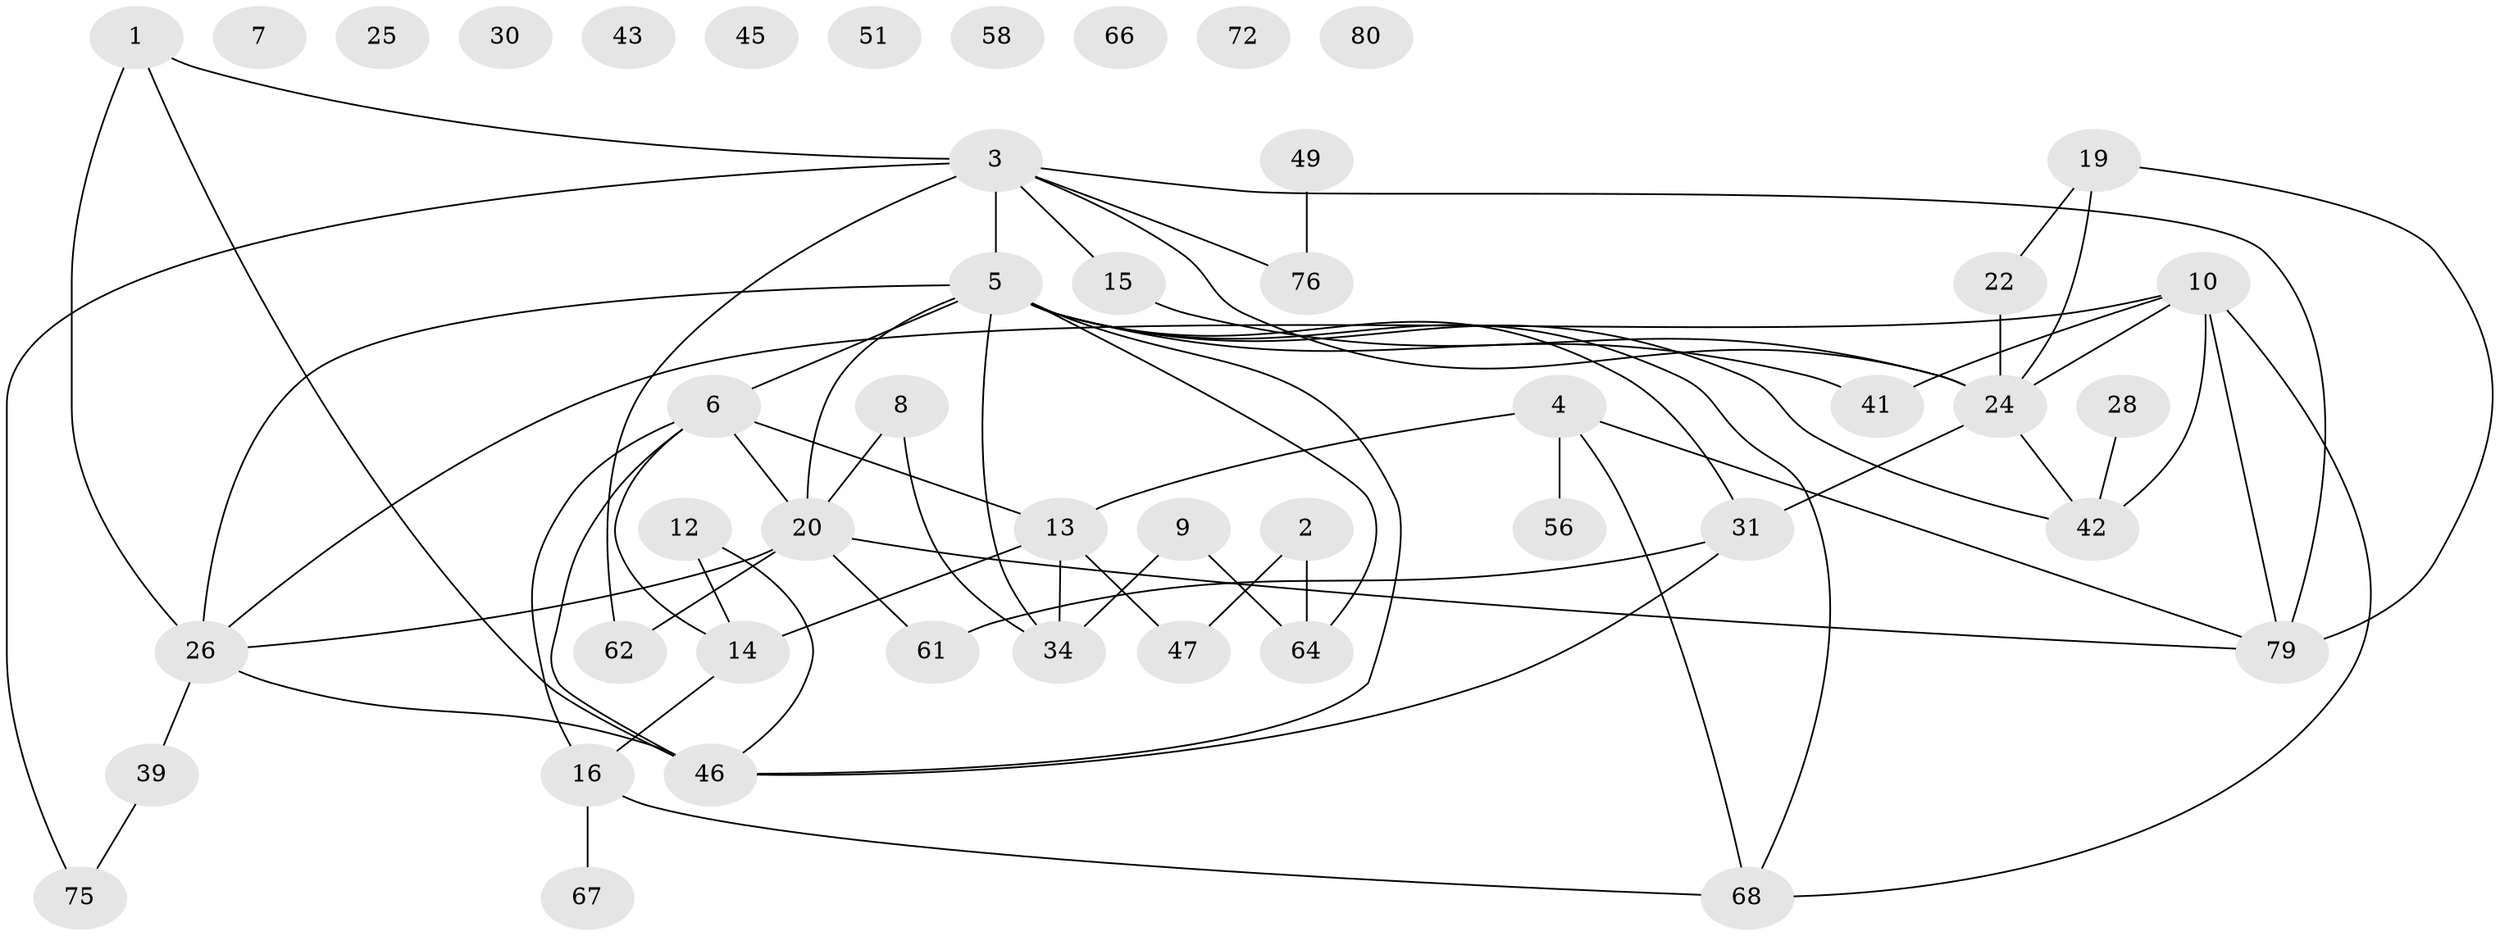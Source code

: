 // original degree distribution, {2: 0.2631578947368421, 1: 0.14736842105263157, 3: 0.2, 6: 0.031578947368421054, 5: 0.06315789473684211, 0: 0.09473684210526316, 4: 0.18947368421052632, 9: 0.010526315789473684}
// Generated by graph-tools (version 1.1) at 2025/13/03/09/25 04:13:13]
// undirected, 47 vertices, 67 edges
graph export_dot {
graph [start="1"]
  node [color=gray90,style=filled];
  1 [super="+90"];
  2 [super="+11"];
  3 [super="+48"];
  4 [super="+60+44"];
  5 [super="+88+18"];
  6 [super="+23+91"];
  7;
  8 [super="+27"];
  9;
  10 [super="+17"];
  12;
  13 [super="+53+40"];
  14 [super="+57"];
  15;
  16 [super="+83"];
  19 [super="+63"];
  20 [super="+21+33"];
  22 [super="+54+69"];
  24 [super="+36"];
  25;
  26 [super="+59+29"];
  28;
  30;
  31 [super="+50+32"];
  34;
  39;
  41;
  42;
  43;
  45 [super="+89"];
  46 [super="+86"];
  47 [super="+73"];
  49;
  51;
  56;
  58;
  61;
  62;
  64;
  66;
  67;
  68 [super="+74"];
  72;
  75;
  76;
  79;
  80;
  1 -- 46;
  1 -- 26;
  1 -- 3;
  2 -- 64;
  2 -- 47;
  3 -- 76;
  3 -- 79;
  3 -- 5 [weight=2];
  3 -- 24;
  3 -- 75;
  3 -- 62;
  3 -- 15;
  4 -- 56;
  4 -- 79;
  4 -- 68;
  4 -- 13;
  5 -- 42;
  5 -- 64;
  5 -- 31 [weight=2];
  5 -- 34;
  5 -- 20 [weight=2];
  5 -- 6 [weight=2];
  5 -- 41;
  5 -- 46;
  5 -- 68;
  5 -- 26 [weight=3];
  6 -- 20 [weight=2];
  6 -- 16;
  6 -- 14;
  6 -- 46;
  6 -- 13 [weight=2];
  8 -- 34;
  8 -- 20;
  9 -- 34;
  9 -- 64;
  10 -- 41;
  10 -- 42;
  10 -- 24;
  10 -- 79;
  10 -- 68;
  10 -- 26;
  12 -- 14;
  12 -- 46;
  13 -- 47;
  13 -- 34;
  13 -- 14;
  14 -- 16;
  15 -- 24;
  16 -- 67;
  16 -- 68;
  19 -- 22;
  19 -- 24;
  19 -- 79;
  20 -- 62;
  20 -- 79;
  20 -- 61;
  20 -- 26;
  22 -- 24;
  24 -- 42;
  24 -- 31;
  26 -- 46 [weight=2];
  26 -- 39;
  28 -- 42;
  31 -- 61;
  31 -- 46;
  39 -- 75;
  49 -- 76;
}
